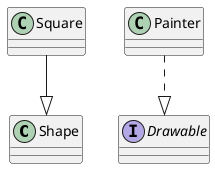 @startuml
class Shape
class Square
interface Drawable
class Painter
Square --|> Shape
Painter ..|> Drawable
@enduml